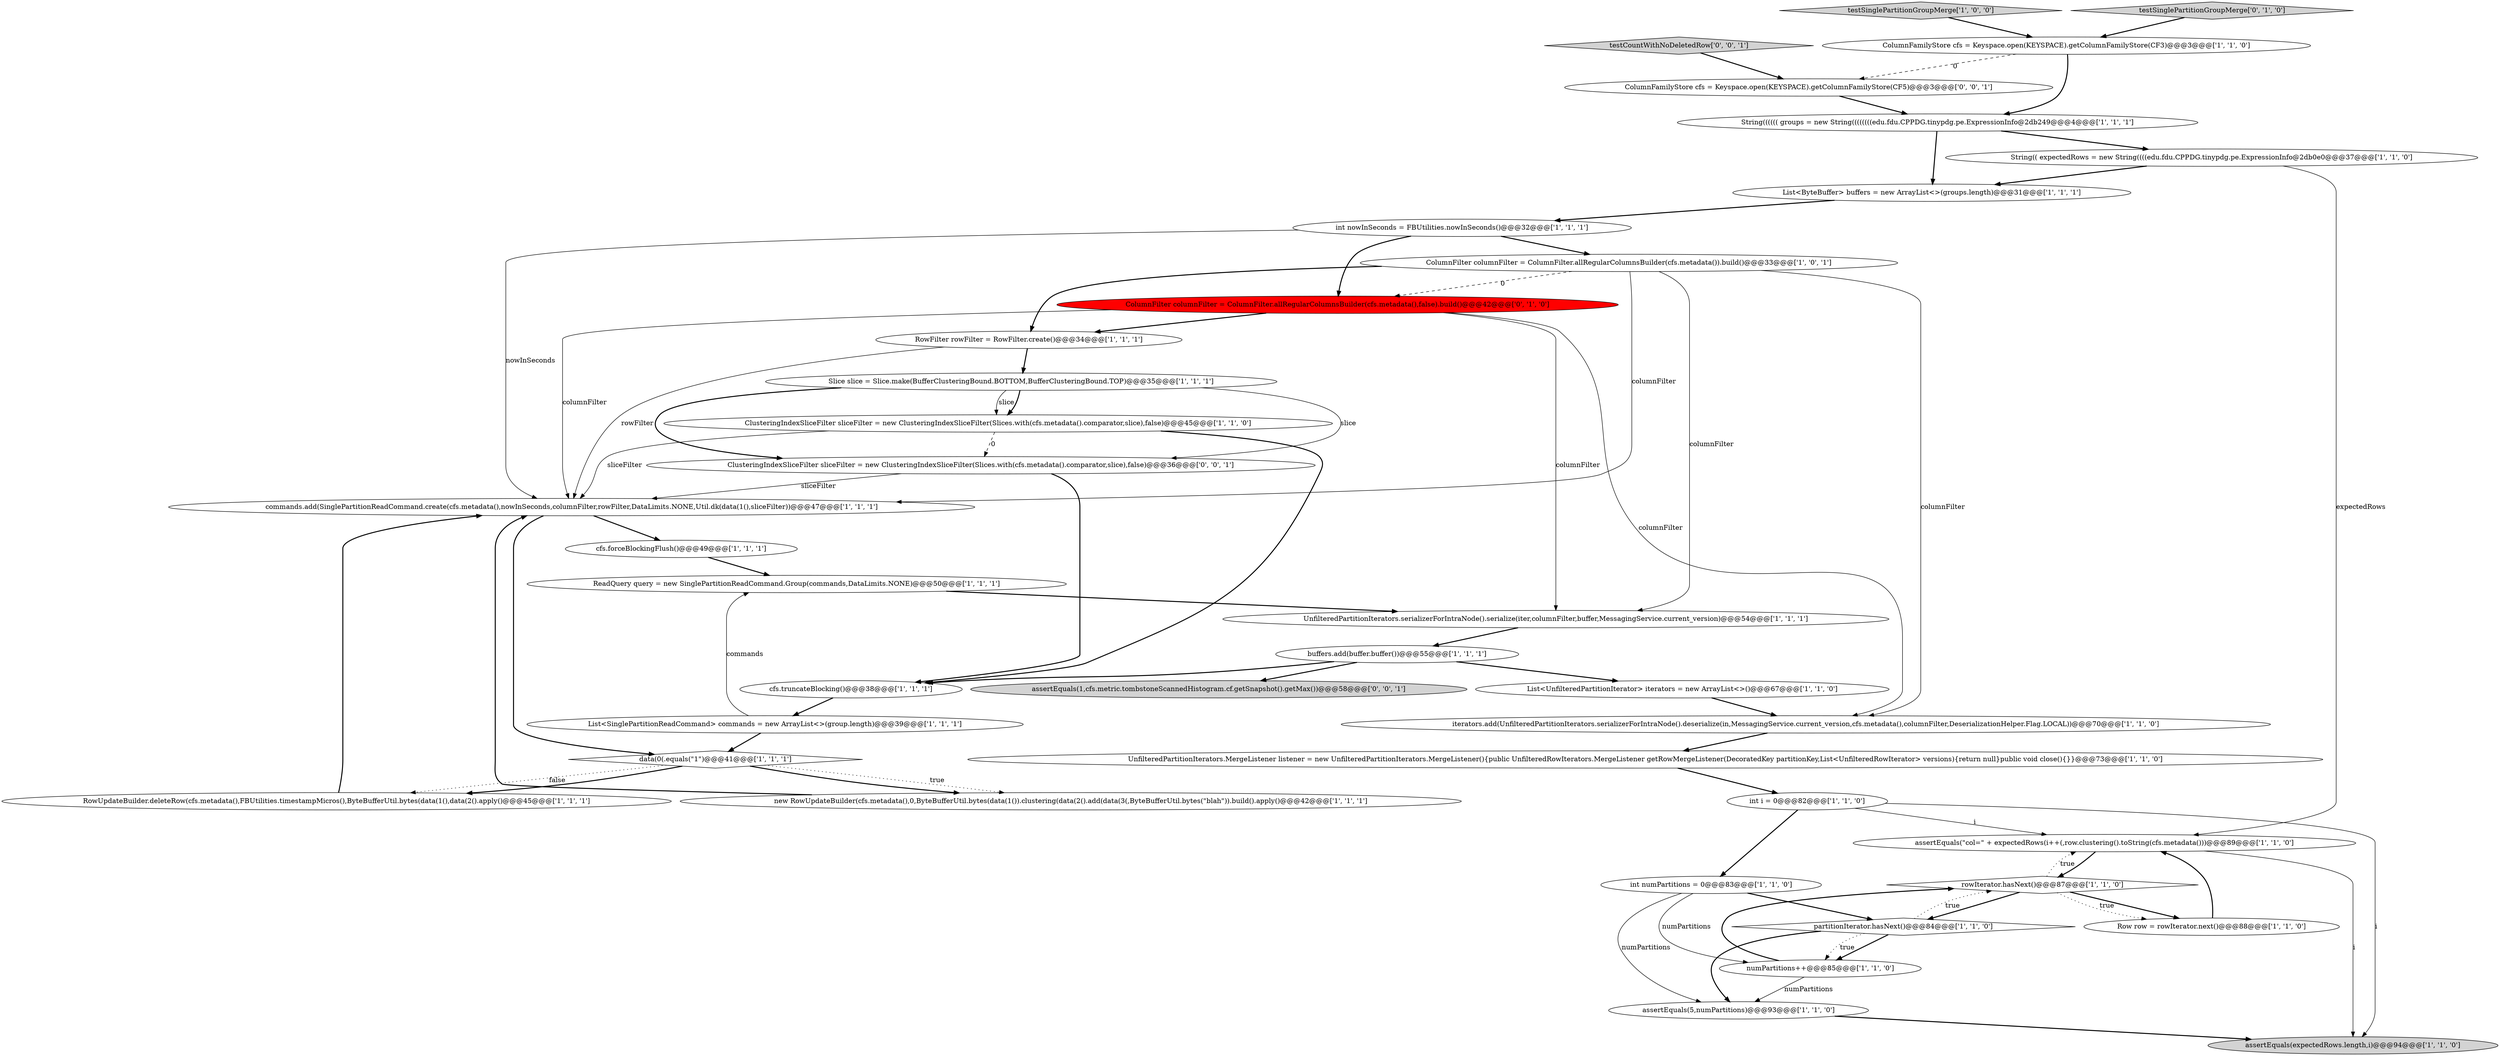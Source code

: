 digraph {
6 [style = filled, label = "commands.add(SinglePartitionReadCommand.create(cfs.metadata(),nowInSeconds,columnFilter,rowFilter,DataLimits.NONE,Util.dk(data(1(),sliceFilter))@@@47@@@['1', '1', '1']", fillcolor = white, shape = ellipse image = "AAA0AAABBB1BBB"];
11 [style = filled, label = "Slice slice = Slice.make(BufferClusteringBound.BOTTOM,BufferClusteringBound.TOP)@@@35@@@['1', '1', '1']", fillcolor = white, shape = ellipse image = "AAA0AAABBB1BBB"];
20 [style = filled, label = "numPartitions++@@@85@@@['1', '1', '0']", fillcolor = white, shape = ellipse image = "AAA0AAABBB1BBB"];
16 [style = filled, label = "testSinglePartitionGroupMerge['1', '0', '0']", fillcolor = lightgray, shape = diamond image = "AAA0AAABBB1BBB"];
19 [style = filled, label = "cfs.forceBlockingFlush()@@@49@@@['1', '1', '1']", fillcolor = white, shape = ellipse image = "AAA0AAABBB1BBB"];
5 [style = filled, label = "buffers.add(buffer.buffer())@@@55@@@['1', '1', '1']", fillcolor = white, shape = ellipse image = "AAA0AAABBB1BBB"];
27 [style = filled, label = "rowIterator.hasNext()@@@87@@@['1', '1', '0']", fillcolor = white, shape = diamond image = "AAA0AAABBB1BBB"];
15 [style = filled, label = "ReadQuery query = new SinglePartitionReadCommand.Group(commands,DataLimits.NONE)@@@50@@@['1', '1', '1']", fillcolor = white, shape = ellipse image = "AAA0AAABBB1BBB"];
17 [style = filled, label = "ColumnFamilyStore cfs = Keyspace.open(KEYSPACE).getColumnFamilyStore(CF3)@@@3@@@['1', '1', '0']", fillcolor = white, shape = ellipse image = "AAA0AAABBB1BBB"];
3 [style = filled, label = "new RowUpdateBuilder(cfs.metadata(),0,ByteBufferUtil.bytes(data(1()).clustering(data(2().add(data(3(,ByteBufferUtil.bytes(\"blah\")).build().apply()@@@42@@@['1', '1', '1']", fillcolor = white, shape = ellipse image = "AAA0AAABBB1BBB"];
0 [style = filled, label = "ClusteringIndexSliceFilter sliceFilter = new ClusteringIndexSliceFilter(Slices.with(cfs.metadata().comparator,slice),false)@@@45@@@['1', '1', '0']", fillcolor = white, shape = ellipse image = "AAA0AAABBB1BBB"];
14 [style = filled, label = "assertEquals(expectedRows.length,i)@@@94@@@['1', '1', '0']", fillcolor = lightgray, shape = ellipse image = "AAA0AAABBB1BBB"];
28 [style = filled, label = "assertEquals(\"col=\" + expectedRows(i++(,row.clustering().toString(cfs.metadata()))@@@89@@@['1', '1', '0']", fillcolor = white, shape = ellipse image = "AAA0AAABBB1BBB"];
7 [style = filled, label = "int numPartitions = 0@@@83@@@['1', '1', '0']", fillcolor = white, shape = ellipse image = "AAA0AAABBB1BBB"];
21 [style = filled, label = "ColumnFilter columnFilter = ColumnFilter.allRegularColumnsBuilder(cfs.metadata()).build()@@@33@@@['1', '0', '1']", fillcolor = white, shape = ellipse image = "AAA0AAABBB1BBB"];
12 [style = filled, label = "assertEquals(5,numPartitions)@@@93@@@['1', '1', '0']", fillcolor = white, shape = ellipse image = "AAA0AAABBB1BBB"];
18 [style = filled, label = "Row row = rowIterator.next()@@@88@@@['1', '1', '0']", fillcolor = white, shape = ellipse image = "AAA0AAABBB1BBB"];
8 [style = filled, label = "RowUpdateBuilder.deleteRow(cfs.metadata(),FBUtilities.timestampMicros(),ByteBufferUtil.bytes(data(1(),data(2().apply()@@@45@@@['1', '1', '1']", fillcolor = white, shape = ellipse image = "AAA0AAABBB1BBB"];
25 [style = filled, label = "String(((((( groups = new String((((((((edu.fdu.CPPDG.tinypdg.pe.ExpressionInfo@2db249@@@4@@@['1', '1', '1']", fillcolor = white, shape = ellipse image = "AAA0AAABBB1BBB"];
29 [style = filled, label = "iterators.add(UnfilteredPartitionIterators.serializerForIntraNode().deserialize(in,MessagingService.current_version,cfs.metadata(),columnFilter,DeserializationHelper.Flag.LOCAL))@@@70@@@['1', '1', '0']", fillcolor = white, shape = ellipse image = "AAA0AAABBB1BBB"];
31 [style = filled, label = "UnfilteredPartitionIterators.serializerForIntraNode().serialize(iter,columnFilter,buffer,MessagingService.current_version)@@@54@@@['1', '1', '1']", fillcolor = white, shape = ellipse image = "AAA0AAABBB1BBB"];
30 [style = filled, label = "UnfilteredPartitionIterators.MergeListener listener = new UnfilteredPartitionIterators.MergeListener(){public UnfilteredRowIterators.MergeListener getRowMergeListener(DecoratedKey partitionKey,List<UnfilteredRowIterator> versions){return null}public void close(){}}@@@73@@@['1', '1', '0']", fillcolor = white, shape = ellipse image = "AAA0AAABBB1BBB"];
10 [style = filled, label = "RowFilter rowFilter = RowFilter.create()@@@34@@@['1', '1', '1']", fillcolor = white, shape = ellipse image = "AAA0AAABBB1BBB"];
2 [style = filled, label = "data(0(.equals(\"1\")@@@41@@@['1', '1', '1']", fillcolor = white, shape = diamond image = "AAA0AAABBB1BBB"];
1 [style = filled, label = "partitionIterator.hasNext()@@@84@@@['1', '1', '0']", fillcolor = white, shape = diamond image = "AAA0AAABBB1BBB"];
26 [style = filled, label = "List<ByteBuffer> buffers = new ArrayList<>(groups.length)@@@31@@@['1', '1', '1']", fillcolor = white, shape = ellipse image = "AAA0AAABBB1BBB"];
22 [style = filled, label = "int nowInSeconds = FBUtilities.nowInSeconds()@@@32@@@['1', '1', '1']", fillcolor = white, shape = ellipse image = "AAA0AAABBB1BBB"];
32 [style = filled, label = "testSinglePartitionGroupMerge['0', '1', '0']", fillcolor = lightgray, shape = diamond image = "AAA0AAABBB2BBB"];
23 [style = filled, label = "List<SinglePartitionReadCommand> commands = new ArrayList<>(group.length)@@@39@@@['1', '1', '1']", fillcolor = white, shape = ellipse image = "AAA0AAABBB1BBB"];
24 [style = filled, label = "cfs.truncateBlocking()@@@38@@@['1', '1', '1']", fillcolor = white, shape = ellipse image = "AAA0AAABBB1BBB"];
37 [style = filled, label = "ColumnFamilyStore cfs = Keyspace.open(KEYSPACE).getColumnFamilyStore(CF5)@@@3@@@['0', '0', '1']", fillcolor = white, shape = ellipse image = "AAA0AAABBB3BBB"];
36 [style = filled, label = "assertEquals(1,cfs.metric.tombstoneScannedHistogram.cf.getSnapshot().getMax())@@@58@@@['0', '0', '1']", fillcolor = lightgray, shape = ellipse image = "AAA0AAABBB3BBB"];
34 [style = filled, label = "ClusteringIndexSliceFilter sliceFilter = new ClusteringIndexSliceFilter(Slices.with(cfs.metadata().comparator,slice),false)@@@36@@@['0', '0', '1']", fillcolor = white, shape = ellipse image = "AAA0AAABBB3BBB"];
9 [style = filled, label = "int i = 0@@@82@@@['1', '1', '0']", fillcolor = white, shape = ellipse image = "AAA0AAABBB1BBB"];
13 [style = filled, label = "List<UnfilteredPartitionIterator> iterators = new ArrayList<>()@@@67@@@['1', '1', '0']", fillcolor = white, shape = ellipse image = "AAA0AAABBB1BBB"];
35 [style = filled, label = "testCountWithNoDeletedRow['0', '0', '1']", fillcolor = lightgray, shape = diamond image = "AAA0AAABBB3BBB"];
4 [style = filled, label = "String(( expectedRows = new String((((edu.fdu.CPPDG.tinypdg.pe.ExpressionInfo@2db0e0@@@37@@@['1', '1', '0']", fillcolor = white, shape = ellipse image = "AAA0AAABBB1BBB"];
33 [style = filled, label = "ColumnFilter columnFilter = ColumnFilter.allRegularColumnsBuilder(cfs.metadata(),false).build()@@@42@@@['0', '1', '0']", fillcolor = red, shape = ellipse image = "AAA1AAABBB2BBB"];
2->3 [style = dotted, label="true"];
17->25 [style = bold, label=""];
21->10 [style = bold, label=""];
27->18 [style = bold, label=""];
22->33 [style = bold, label=""];
27->1 [style = bold, label=""];
11->0 [style = solid, label="slice"];
7->1 [style = bold, label=""];
9->14 [style = solid, label="i"];
21->31 [style = solid, label="columnFilter"];
10->6 [style = solid, label="rowFilter"];
29->30 [style = bold, label=""];
23->15 [style = solid, label="commands"];
33->6 [style = solid, label="columnFilter"];
2->3 [style = bold, label=""];
31->5 [style = bold, label=""];
37->25 [style = bold, label=""];
22->21 [style = bold, label=""];
4->26 [style = bold, label=""];
25->4 [style = bold, label=""];
1->20 [style = bold, label=""];
3->6 [style = bold, label=""];
8->6 [style = bold, label=""];
30->9 [style = bold, label=""];
33->10 [style = bold, label=""];
6->19 [style = bold, label=""];
16->17 [style = bold, label=""];
7->20 [style = solid, label="numPartitions"];
9->7 [style = bold, label=""];
18->28 [style = bold, label=""];
4->28 [style = solid, label="expectedRows"];
26->22 [style = bold, label=""];
20->27 [style = bold, label=""];
6->2 [style = bold, label=""];
28->14 [style = solid, label="i"];
22->6 [style = solid, label="nowInSeconds"];
27->28 [style = dotted, label="true"];
13->29 [style = bold, label=""];
11->34 [style = solid, label="slice"];
11->0 [style = bold, label=""];
7->12 [style = solid, label="numPartitions"];
10->11 [style = bold, label=""];
11->34 [style = bold, label=""];
34->24 [style = bold, label=""];
15->31 [style = bold, label=""];
35->37 [style = bold, label=""];
21->33 [style = dashed, label="0"];
5->24 [style = bold, label=""];
0->24 [style = bold, label=""];
5->13 [style = bold, label=""];
21->6 [style = solid, label="columnFilter"];
25->26 [style = bold, label=""];
33->29 [style = solid, label="columnFilter"];
12->14 [style = bold, label=""];
1->12 [style = bold, label=""];
2->8 [style = dotted, label="false"];
0->34 [style = dashed, label="0"];
23->2 [style = bold, label=""];
28->27 [style = bold, label=""];
0->6 [style = solid, label="sliceFilter"];
17->37 [style = dashed, label="0"];
19->15 [style = bold, label=""];
27->18 [style = dotted, label="true"];
5->36 [style = bold, label=""];
32->17 [style = bold, label=""];
1->20 [style = dotted, label="true"];
21->29 [style = solid, label="columnFilter"];
34->6 [style = solid, label="sliceFilter"];
1->27 [style = dotted, label="true"];
2->8 [style = bold, label=""];
33->31 [style = solid, label="columnFilter"];
20->12 [style = solid, label="numPartitions"];
24->23 [style = bold, label=""];
9->28 [style = solid, label="i"];
}
